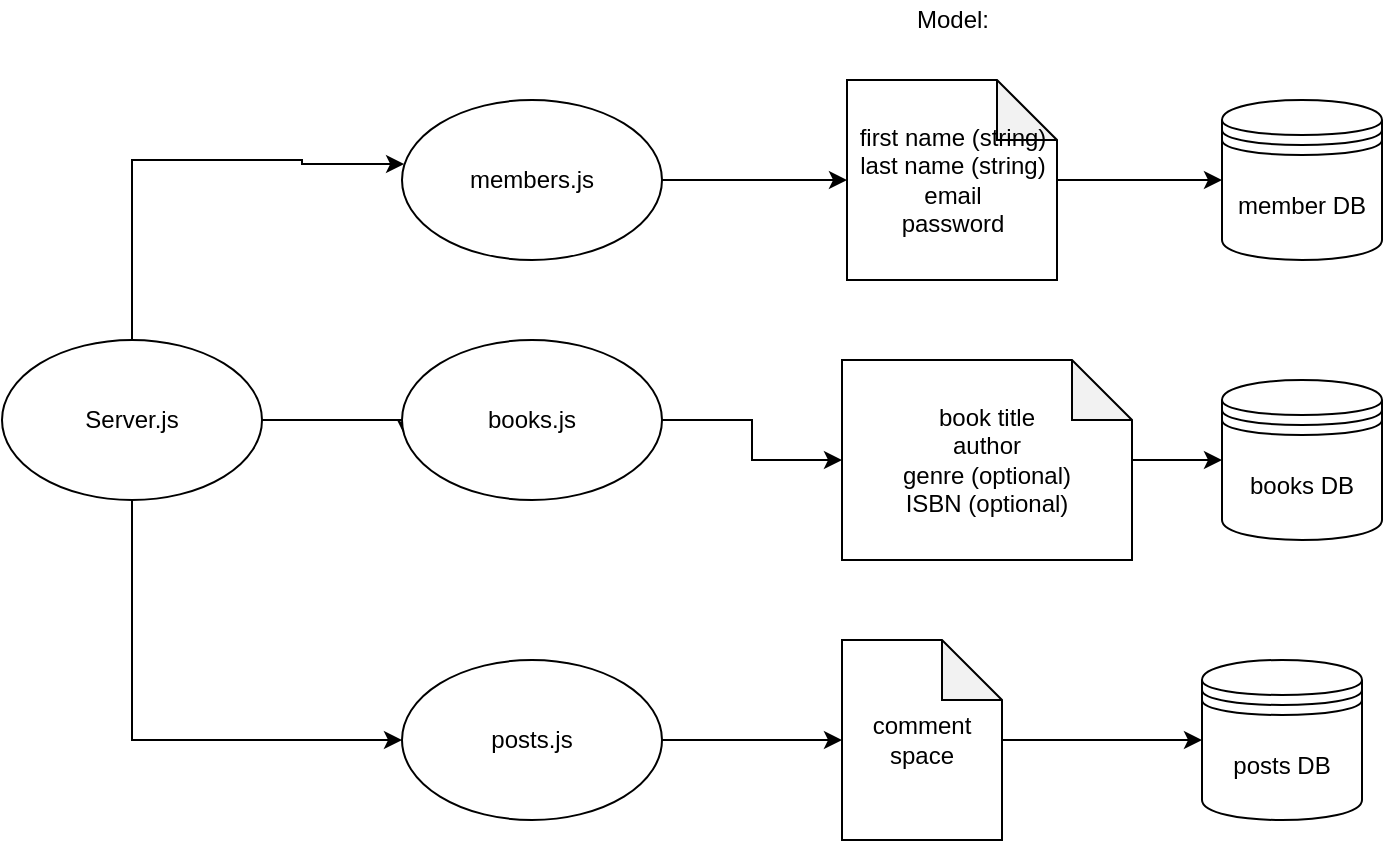 <mxfile version="13.10.0" type="embed">
    <diagram id="zMTKb7v29meALjAgCpZz" name="Page-1">
        <mxGraphModel dx="943" dy="708" grid="1" gridSize="10" guides="1" tooltips="1" connect="1" arrows="1" fold="1" page="1" pageScale="1" pageWidth="850" pageHeight="1100" math="0" shadow="0">
            <root>
                <mxCell id="0"/>
                <mxCell id="1" parent="0"/>
                <mxCell id="15" style="edgeStyle=orthogonalEdgeStyle;rounded=0;orthogonalLoop=1;jettySize=auto;html=1;entryX=0.008;entryY=0.4;entryDx=0;entryDy=0;entryPerimeter=0;" parent="1" source="2" target="4" edge="1">
                    <mxGeometry relative="1" as="geometry">
                        <Array as="points">
                            <mxPoint x="105" y="90"/>
                            <mxPoint x="190" y="90"/>
                            <mxPoint x="190" y="92"/>
                        </Array>
                    </mxGeometry>
                </mxCell>
                <mxCell id="18" style="edgeStyle=orthogonalEdgeStyle;rounded=0;orthogonalLoop=1;jettySize=auto;html=1;entryX=0.015;entryY=0.613;entryDx=0;entryDy=0;entryPerimeter=0;" parent="1" source="2" target="6" edge="1">
                    <mxGeometry relative="1" as="geometry">
                        <mxPoint x="230" y="350" as="targetPoint"/>
                        <Array as="points">
                            <mxPoint x="242" y="220"/>
                        </Array>
                    </mxGeometry>
                </mxCell>
                <mxCell id="32" style="edgeStyle=orthogonalEdgeStyle;rounded=0;orthogonalLoop=1;jettySize=auto;html=1;exitX=0.5;exitY=1;exitDx=0;exitDy=0;entryX=0;entryY=0.5;entryDx=0;entryDy=0;" parent="1" source="2" target="26" edge="1">
                    <mxGeometry relative="1" as="geometry"/>
                </mxCell>
                <mxCell id="2" value="Server.js" style="ellipse;whiteSpace=wrap;html=1;" parent="1" vertex="1">
                    <mxGeometry x="40" y="180" width="130" height="80" as="geometry"/>
                </mxCell>
                <mxCell id="3" value="&lt;i class=&quot;fab fa-python&quot;&gt;&lt;/i&gt;" style="text;whiteSpace=wrap;html=1;" parent="1" vertex="1">
                    <mxGeometry x="310" y="90" width="30" height="20" as="geometry"/>
                </mxCell>
                <mxCell id="9" value="" style="edgeStyle=orthogonalEdgeStyle;rounded=0;orthogonalLoop=1;jettySize=auto;html=1;" parent="1" source="4" target="8" edge="1">
                    <mxGeometry relative="1" as="geometry"/>
                </mxCell>
                <mxCell id="4" value="members.js" style="ellipse;whiteSpace=wrap;html=1;" parent="1" vertex="1">
                    <mxGeometry x="240" y="60" width="130" height="80" as="geometry"/>
                </mxCell>
                <mxCell id="13" value="" style="edgeStyle=orthogonalEdgeStyle;rounded=0;orthogonalLoop=1;jettySize=auto;html=1;" parent="1" source="6" target="12" edge="1">
                    <mxGeometry relative="1" as="geometry"/>
                </mxCell>
                <mxCell id="6" value="books.js" style="ellipse;whiteSpace=wrap;html=1;" parent="1" vertex="1">
                    <mxGeometry x="240" y="180" width="130" height="80" as="geometry"/>
                </mxCell>
                <mxCell id="23" style="edgeStyle=orthogonalEdgeStyle;rounded=0;orthogonalLoop=1;jettySize=auto;html=1;entryX=0;entryY=0.5;entryDx=0;entryDy=0;" parent="1" source="8" target="19" edge="1">
                    <mxGeometry relative="1" as="geometry"/>
                </mxCell>
                <mxCell id="8" value="first name (string)&lt;br&gt;last name (string)&lt;br&gt;email&lt;br&gt;password" style="shape=note;whiteSpace=wrap;html=1;backgroundOutline=1;darkOpacity=0.05;" parent="1" vertex="1">
                    <mxGeometry x="462.5" y="50" width="105" height="100" as="geometry"/>
                </mxCell>
                <mxCell id="25" style="edgeStyle=orthogonalEdgeStyle;rounded=0;orthogonalLoop=1;jettySize=auto;html=1;entryX=0;entryY=0.5;entryDx=0;entryDy=0;" parent="1" source="12" target="21" edge="1">
                    <mxGeometry relative="1" as="geometry"/>
                </mxCell>
                <mxCell id="12" value="book title&lt;br&gt;author&lt;br&gt;genre (optional) &lt;br&gt;ISBN (optional)" style="shape=note;whiteSpace=wrap;html=1;backgroundOutline=1;darkOpacity=0.05;" parent="1" vertex="1">
                    <mxGeometry x="460" y="190" width="145" height="100" as="geometry"/>
                </mxCell>
                <mxCell id="14" value="Model:" style="text;html=1;align=center;verticalAlign=middle;resizable=0;points=[];autosize=1;" parent="1" vertex="1">
                    <mxGeometry x="490" y="10" width="50" height="20" as="geometry"/>
                </mxCell>
                <mxCell id="19" value="member DB&lt;br&gt;" style="shape=datastore;whiteSpace=wrap;html=1;" parent="1" vertex="1">
                    <mxGeometry x="650" y="60" width="80" height="80" as="geometry"/>
                </mxCell>
                <mxCell id="21" value="books DB" style="shape=datastore;whiteSpace=wrap;html=1;" parent="1" vertex="1">
                    <mxGeometry x="650" y="200" width="80" height="80" as="geometry"/>
                </mxCell>
                <mxCell id="29" value="" style="edgeStyle=orthogonalEdgeStyle;rounded=0;orthogonalLoop=1;jettySize=auto;html=1;" parent="1" source="26" target="28" edge="1">
                    <mxGeometry relative="1" as="geometry"/>
                </mxCell>
                <mxCell id="26" value="posts.js" style="ellipse;whiteSpace=wrap;html=1;" parent="1" vertex="1">
                    <mxGeometry x="240" y="340" width="130" height="80" as="geometry"/>
                </mxCell>
                <mxCell id="31" value="" style="edgeStyle=orthogonalEdgeStyle;rounded=0;orthogonalLoop=1;jettySize=auto;html=1;" parent="1" source="28" target="30" edge="1">
                    <mxGeometry relative="1" as="geometry"/>
                </mxCell>
                <mxCell id="28" value="comment space" style="shape=note;whiteSpace=wrap;html=1;backgroundOutline=1;darkOpacity=0.05;" parent="1" vertex="1">
                    <mxGeometry x="460" y="330" width="80" height="100" as="geometry"/>
                </mxCell>
                <mxCell id="30" value="posts DB" style="shape=datastore;whiteSpace=wrap;html=1;" parent="1" vertex="1">
                    <mxGeometry x="640" y="340" width="80" height="80" as="geometry"/>
                </mxCell>
            </root>
        </mxGraphModel>
    </diagram>
</mxfile>